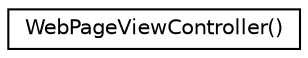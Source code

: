 digraph G
{
  edge [fontname="Helvetica",fontsize="10",labelfontname="Helvetica",labelfontsize="10"];
  node [fontname="Helvetica",fontsize="10",shape=record];
  rankdir="LR";
  Node1 [label="WebPageViewController()",height=0.2,width=0.4,color="black", fillcolor="white", style="filled",URL="$interface_web_page_view_controller_07_08.html"];
}
